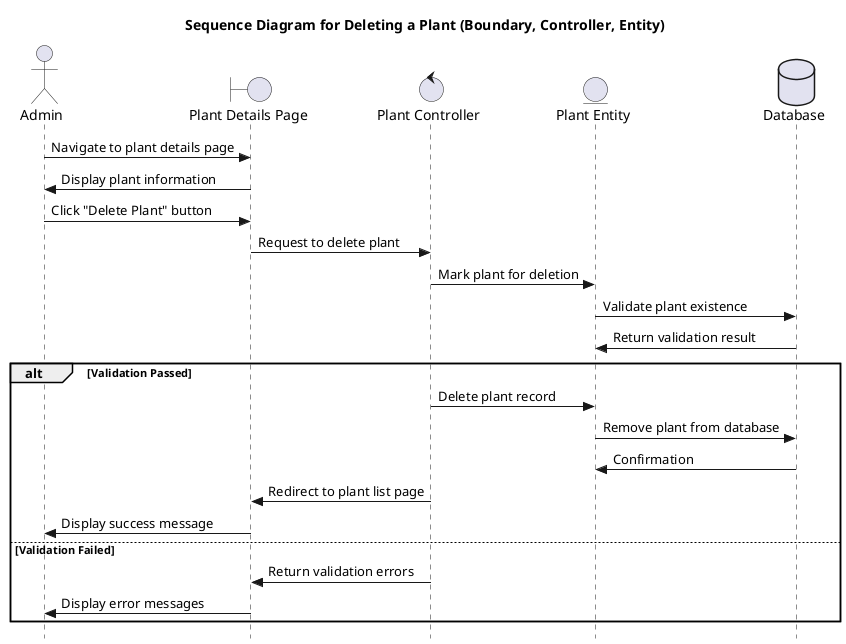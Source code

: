 @startuml Sequence Diagram for Deleting a Plant (Boundary, Controller, Entity)
title Sequence Diagram for Deleting a Plant (Boundary, Controller, Entity)

actor Admin
boundary "Plant Details Page" as DetailsPage
control "Plant Controller" as Controller
entity "Plant Entity" as Plant
database "Database" as DB

skinparam style strictuml

Admin -> DetailsPage : Navigate to plant details page
DetailsPage -> Admin : Display plant information
Admin -> DetailsPage : Click "Delete Plant" button
DetailsPage -> Controller : Request to delete plant
Controller -> Plant : Mark plant for deletion
Plant -> DB : Validate plant existence
DB -> Plant : Return validation result

alt Validation Passed
    Controller -> Plant : Delete plant record
    Plant -> DB : Remove plant from database
    DB -> Plant : Confirmation
    Controller -> DetailsPage : Redirect to plant list page
    DetailsPage -> Admin : Display success message
else Validation Failed
    Controller -> DetailsPage : Return validation errors
    DetailsPage -> Admin : Display error messages
end

@enduml
